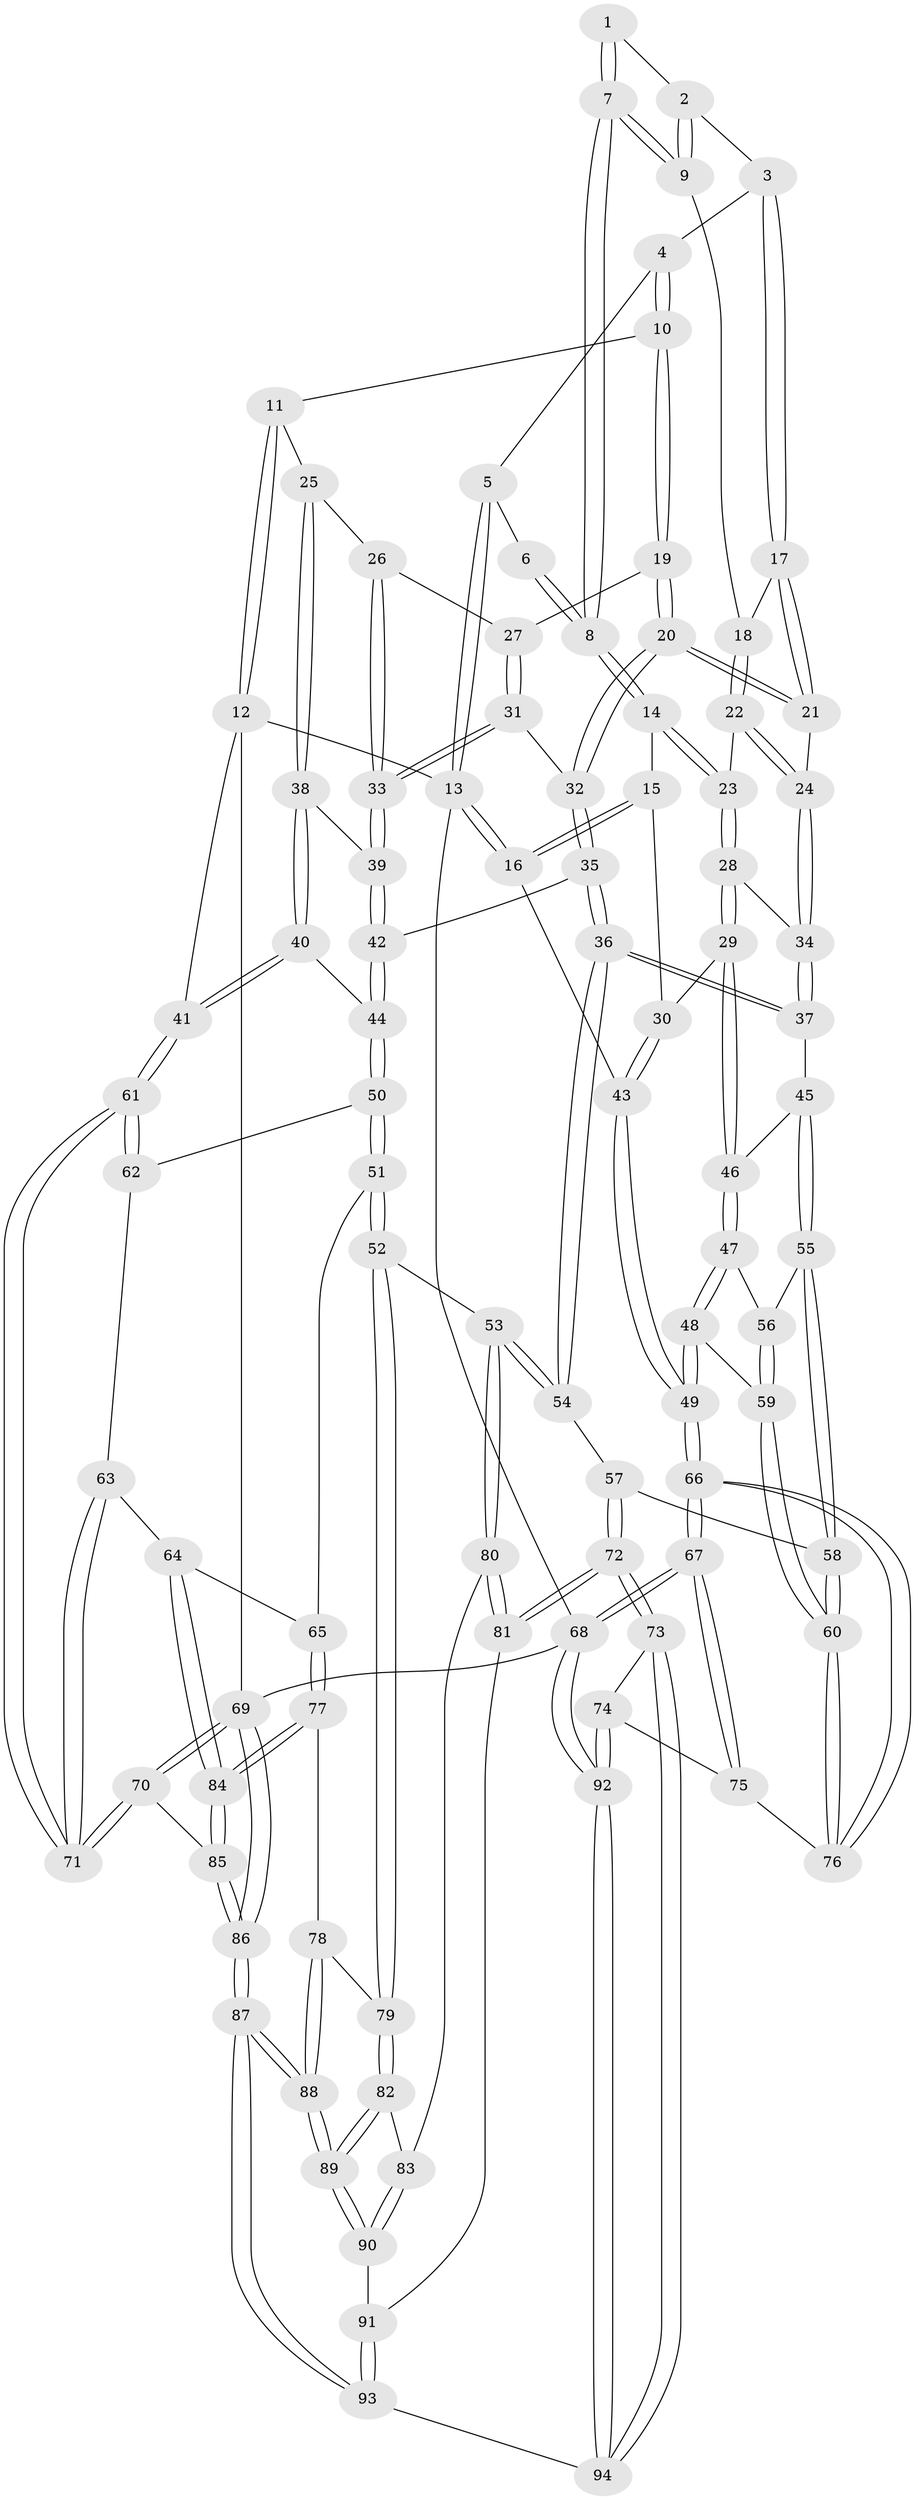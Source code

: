 // Generated by graph-tools (version 1.1) at 2025/17/03/09/25 04:17:08]
// undirected, 94 vertices, 232 edges
graph export_dot {
graph [start="1"]
  node [color=gray90,style=filled];
  1 [pos="+0.20132708666924187+0.021311932600241907"];
  2 [pos="+0.2576050094750117+0.03264980253366193"];
  3 [pos="+0.33731429545149744+0.009463308702608931"];
  4 [pos="+0.3812382780694371+0"];
  5 [pos="+0+0"];
  6 [pos="+0.14639960668893862+0"];
  7 [pos="+0.19169878714200875+0.10269434004677024"];
  8 [pos="+0.16276693312017934+0.1352999456920348"];
  9 [pos="+0.22721110706261494+0.09106478356008936"];
  10 [pos="+0.7066505298315982+0"];
  11 [pos="+0.7823663875941161+0"];
  12 [pos="+1+0"];
  13 [pos="+0+0"];
  14 [pos="+0.15481001054040222+0.14666264313012048"];
  15 [pos="+0.08366861667400294+0.12918415407859812"];
  16 [pos="+0+0"];
  17 [pos="+0.34575949287268276+0.06523786196844343"];
  18 [pos="+0.30574227275412197+0.09827720595175193"];
  19 [pos="+0.6131485310056812+0.03198994397419514"];
  20 [pos="+0.5015948888521377+0.19042700520416897"];
  21 [pos="+0.483433039250652+0.19149316573826553"];
  22 [pos="+0.2620478311196991+0.20614879833746363"];
  23 [pos="+0.21584654231248368+0.23096960691812488"];
  24 [pos="+0.4589123242970122+0.20649498422709442"];
  25 [pos="+0.8484554666854718+0.23260386688758106"];
  26 [pos="+0.7396308743860376+0.2537620922152994"];
  27 [pos="+0.7394365440753461+0.2537124742054346"];
  28 [pos="+0.19776059882591213+0.3712247226014331"];
  29 [pos="+0.18867162121642644+0.3794737107797157"];
  30 [pos="+0.00454811168869893+0.3251503439035648"];
  31 [pos="+0.6086079854037723+0.2842374378084459"];
  32 [pos="+0.5617466534719507+0.2837684504250971"];
  33 [pos="+0.7266948103380446+0.38435792699167654"];
  34 [pos="+0.33957640816750473+0.37160914340442075"];
  35 [pos="+0.5516823906218185+0.43323226412129245"];
  36 [pos="+0.5189434670700657+0.4713391995932901"];
  37 [pos="+0.4221609765140232+0.44610872026273324"];
  38 [pos="+0.9394003573116705+0.31086980024240585"];
  39 [pos="+0.7357086732756524+0.41780428416067605"];
  40 [pos="+1+0.35360032778738165"];
  41 [pos="+1+0.3663827070354352"];
  42 [pos="+0.7211912340334502+0.4481489448622444"];
  43 [pos="+0+0.3564541840235886"];
  44 [pos="+0.7715121680337841+0.5496900281380186"];
  45 [pos="+0.34790295871860943+0.5292874747701278"];
  46 [pos="+0.18860797497321113+0.3801734368462535"];
  47 [pos="+0.17020688958447072+0.46694182009375373"];
  48 [pos="+0+0.6159782502968196"];
  49 [pos="+0+0.6494475556105888"];
  50 [pos="+0.7714412688029046+0.5507087029586717"];
  51 [pos="+0.7279939637730395+0.6418519841077662"];
  52 [pos="+0.601672458699216+0.6790464850278825"];
  53 [pos="+0.5362890882017297+0.6559369788993709"];
  54 [pos="+0.5346919214969442+0.6547823224308549"];
  55 [pos="+0.3412156926546341+0.549265359045333"];
  56 [pos="+0.21193534263763358+0.5595404084520952"];
  57 [pos="+0.45014674905828433+0.6704727015193678"];
  58 [pos="+0.39942793754293254+0.65890233522988"];
  59 [pos="+0.21235170795375266+0.6724575199981646"];
  60 [pos="+0.22836475208182605+0.7013377009841897"];
  61 [pos="+1+0.6316838734767126"];
  62 [pos="+0.8310771707305931+0.5681329343513308"];
  63 [pos="+0.9528973105059502+0.7189347772923895"];
  64 [pos="+0.8770228889532853+0.7455524622550753"];
  65 [pos="+0.8156354753225435+0.7201063023594871"];
  66 [pos="+0+0.9194046303636381"];
  67 [pos="+0+1"];
  68 [pos="+0+1"];
  69 [pos="+1+1"];
  70 [pos="+1+0.7038263360021904"];
  71 [pos="+1+0.6528494619168179"];
  72 [pos="+0.3451833836588183+0.8937246000124723"];
  73 [pos="+0.3398185208134059+0.8956552292822642"];
  74 [pos="+0.2825422555629931+0.8691982247368402"];
  75 [pos="+0.25927739290589874+0.8490557884582136"];
  76 [pos="+0.21186833058460208+0.7824752710095859"];
  77 [pos="+0.735674155305811+0.8352929848140619"];
  78 [pos="+0.7330783310053395+0.8365744553911343"];
  79 [pos="+0.6346050371691007+0.8053822009474619"];
  80 [pos="+0.4855066636296501+0.8523452189659343"];
  81 [pos="+0.4575904542974859+0.9022096802103576"];
  82 [pos="+0.6281923182978856+0.8275962265409221"];
  83 [pos="+0.6090844744805137+0.841584220434909"];
  84 [pos="+0.8611229320769128+0.8726347384405277"];
  85 [pos="+0.8701594160073223+0.9270133782288666"];
  86 [pos="+0.8348843633071946+1"];
  87 [pos="+0.826921721551797+1"];
  88 [pos="+0.7493882945589744+1"];
  89 [pos="+0.6749268065211442+0.9790827574008536"];
  90 [pos="+0.5479603969093442+0.9126310631458879"];
  91 [pos="+0.49000715925564153+0.9300144733932691"];
  92 [pos="+0+1"];
  93 [pos="+0.5739355794211694+1"];
  94 [pos="+0.32914787068451273+1"];
  1 -- 2;
  1 -- 7;
  1 -- 7;
  2 -- 3;
  2 -- 9;
  2 -- 9;
  3 -- 4;
  3 -- 17;
  3 -- 17;
  4 -- 5;
  4 -- 10;
  4 -- 10;
  5 -- 6;
  5 -- 13;
  5 -- 13;
  6 -- 8;
  6 -- 8;
  7 -- 8;
  7 -- 8;
  7 -- 9;
  7 -- 9;
  8 -- 14;
  8 -- 14;
  9 -- 18;
  10 -- 11;
  10 -- 19;
  10 -- 19;
  11 -- 12;
  11 -- 12;
  11 -- 25;
  12 -- 13;
  12 -- 41;
  12 -- 69;
  13 -- 16;
  13 -- 16;
  13 -- 68;
  14 -- 15;
  14 -- 23;
  14 -- 23;
  15 -- 16;
  15 -- 16;
  15 -- 30;
  16 -- 43;
  17 -- 18;
  17 -- 21;
  17 -- 21;
  18 -- 22;
  18 -- 22;
  19 -- 20;
  19 -- 20;
  19 -- 27;
  20 -- 21;
  20 -- 21;
  20 -- 32;
  20 -- 32;
  21 -- 24;
  22 -- 23;
  22 -- 24;
  22 -- 24;
  23 -- 28;
  23 -- 28;
  24 -- 34;
  24 -- 34;
  25 -- 26;
  25 -- 38;
  25 -- 38;
  26 -- 27;
  26 -- 33;
  26 -- 33;
  27 -- 31;
  27 -- 31;
  28 -- 29;
  28 -- 29;
  28 -- 34;
  29 -- 30;
  29 -- 46;
  29 -- 46;
  30 -- 43;
  30 -- 43;
  31 -- 32;
  31 -- 33;
  31 -- 33;
  32 -- 35;
  32 -- 35;
  33 -- 39;
  33 -- 39;
  34 -- 37;
  34 -- 37;
  35 -- 36;
  35 -- 36;
  35 -- 42;
  36 -- 37;
  36 -- 37;
  36 -- 54;
  36 -- 54;
  37 -- 45;
  38 -- 39;
  38 -- 40;
  38 -- 40;
  39 -- 42;
  39 -- 42;
  40 -- 41;
  40 -- 41;
  40 -- 44;
  41 -- 61;
  41 -- 61;
  42 -- 44;
  42 -- 44;
  43 -- 49;
  43 -- 49;
  44 -- 50;
  44 -- 50;
  45 -- 46;
  45 -- 55;
  45 -- 55;
  46 -- 47;
  46 -- 47;
  47 -- 48;
  47 -- 48;
  47 -- 56;
  48 -- 49;
  48 -- 49;
  48 -- 59;
  49 -- 66;
  49 -- 66;
  50 -- 51;
  50 -- 51;
  50 -- 62;
  51 -- 52;
  51 -- 52;
  51 -- 65;
  52 -- 53;
  52 -- 79;
  52 -- 79;
  53 -- 54;
  53 -- 54;
  53 -- 80;
  53 -- 80;
  54 -- 57;
  55 -- 56;
  55 -- 58;
  55 -- 58;
  56 -- 59;
  56 -- 59;
  57 -- 58;
  57 -- 72;
  57 -- 72;
  58 -- 60;
  58 -- 60;
  59 -- 60;
  59 -- 60;
  60 -- 76;
  60 -- 76;
  61 -- 62;
  61 -- 62;
  61 -- 71;
  61 -- 71;
  62 -- 63;
  63 -- 64;
  63 -- 71;
  63 -- 71;
  64 -- 65;
  64 -- 84;
  64 -- 84;
  65 -- 77;
  65 -- 77;
  66 -- 67;
  66 -- 67;
  66 -- 76;
  66 -- 76;
  67 -- 68;
  67 -- 68;
  67 -- 75;
  67 -- 75;
  68 -- 92;
  68 -- 92;
  68 -- 69;
  69 -- 70;
  69 -- 70;
  69 -- 86;
  69 -- 86;
  70 -- 71;
  70 -- 71;
  70 -- 85;
  72 -- 73;
  72 -- 73;
  72 -- 81;
  72 -- 81;
  73 -- 74;
  73 -- 94;
  73 -- 94;
  74 -- 75;
  74 -- 92;
  74 -- 92;
  75 -- 76;
  77 -- 78;
  77 -- 84;
  77 -- 84;
  78 -- 79;
  78 -- 88;
  78 -- 88;
  79 -- 82;
  79 -- 82;
  80 -- 81;
  80 -- 81;
  80 -- 83;
  81 -- 91;
  82 -- 83;
  82 -- 89;
  82 -- 89;
  83 -- 90;
  83 -- 90;
  84 -- 85;
  84 -- 85;
  85 -- 86;
  85 -- 86;
  86 -- 87;
  86 -- 87;
  87 -- 88;
  87 -- 88;
  87 -- 93;
  87 -- 93;
  88 -- 89;
  88 -- 89;
  89 -- 90;
  89 -- 90;
  90 -- 91;
  91 -- 93;
  91 -- 93;
  92 -- 94;
  92 -- 94;
  93 -- 94;
}
